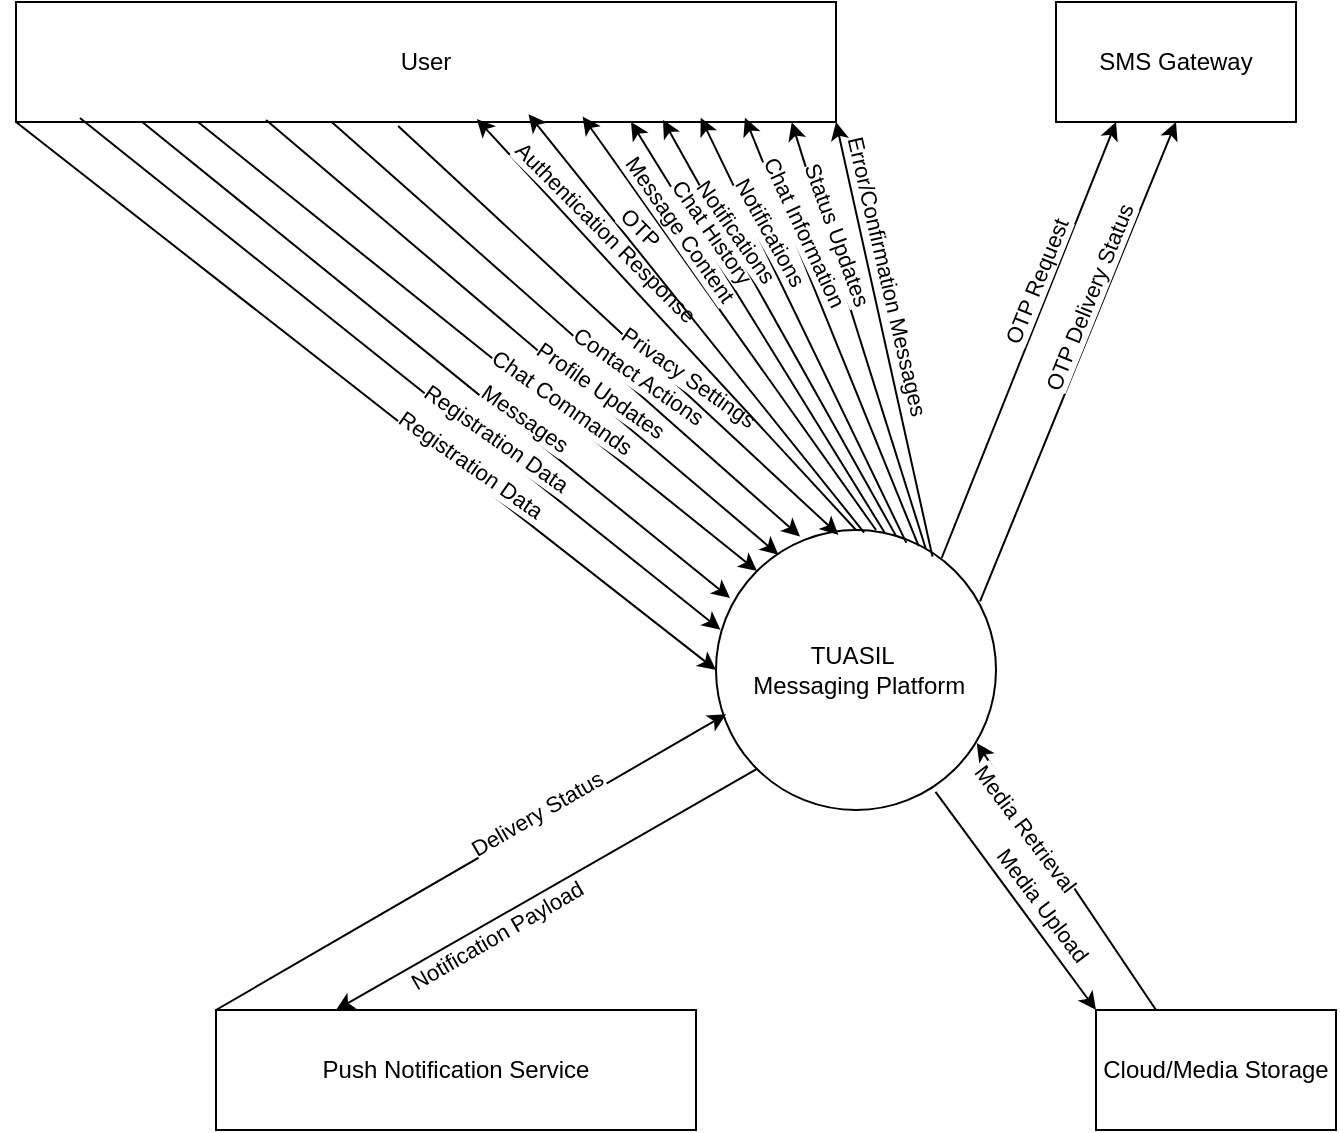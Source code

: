<mxfile version="24.7.8">
  <diagram name="Page-1" id="95qWo34e3Sq9E-LJp45c">
    <mxGraphModel dx="726" dy="1285" grid="1" gridSize="10" guides="1" tooltips="1" connect="1" arrows="1" fold="1" page="1" pageScale="1" pageWidth="850" pageHeight="1400" math="0" shadow="0">
      <root>
        <mxCell id="0" />
        <mxCell id="1" parent="0" />
        <mxCell id="cyR3_7C_HaAVnIswm08G-2" value="TUASIL&amp;nbsp;&lt;div&gt;&amp;nbsp;Messaging Platform&lt;/div&gt;" style="ellipse;whiteSpace=wrap;html=1;aspect=fixed;" vertex="1" parent="1">
          <mxGeometry x="450" y="300" width="140" height="140" as="geometry" />
        </mxCell>
        <mxCell id="cyR3_7C_HaAVnIswm08G-3" value="User" style="rounded=0;whiteSpace=wrap;html=1;" vertex="1" parent="1">
          <mxGeometry x="100" y="36" width="410" height="60" as="geometry" />
        </mxCell>
        <mxCell id="cyR3_7C_HaAVnIswm08G-4" value="SMS Gateway" style="rounded=0;whiteSpace=wrap;html=1;" vertex="1" parent="1">
          <mxGeometry x="620" y="36" width="120" height="60" as="geometry" />
        </mxCell>
        <mxCell id="cyR3_7C_HaAVnIswm08G-5" value="Push Notification Service" style="rounded=0;whiteSpace=wrap;html=1;" vertex="1" parent="1">
          <mxGeometry x="200" y="540" width="240" height="60" as="geometry" />
        </mxCell>
        <mxCell id="cyR3_7C_HaAVnIswm08G-6" value="Cloud/Media Storage" style="rounded=0;whiteSpace=wrap;html=1;" vertex="1" parent="1">
          <mxGeometry x="640" y="540" width="120" height="60" as="geometry" />
        </mxCell>
        <mxCell id="cyR3_7C_HaAVnIswm08G-10" value="" style="endArrow=classic;html=1;rounded=0;exitX=0;exitY=1;exitDx=0;exitDy=0;entryX=0;entryY=0.5;entryDx=0;entryDy=0;" edge="1" parent="1" source="cyR3_7C_HaAVnIswm08G-3" target="cyR3_7C_HaAVnIswm08G-2">
          <mxGeometry width="50" height="50" relative="1" as="geometry">
            <mxPoint x="320" y="380" as="sourcePoint" />
            <mxPoint x="370" y="330" as="targetPoint" />
          </mxGeometry>
        </mxCell>
        <mxCell id="cyR3_7C_HaAVnIswm08G-11" value="Registration Data" style="edgeLabel;html=1;align=center;verticalAlign=middle;resizable=0;points=[];rotation=35;" vertex="1" connectable="0" parent="cyR3_7C_HaAVnIswm08G-10">
          <mxGeometry x="0.275" y="6" relative="1" as="geometry">
            <mxPoint y="1" as="offset" />
          </mxGeometry>
        </mxCell>
        <mxCell id="cyR3_7C_HaAVnIswm08G-12" value="" style="endArrow=classic;html=1;rounded=0;exitX=0.078;exitY=0.967;exitDx=0;exitDy=0;entryX=0.016;entryY=0.356;entryDx=0;entryDy=0;entryPerimeter=0;exitPerimeter=0;" edge="1" parent="1" source="cyR3_7C_HaAVnIswm08G-3" target="cyR3_7C_HaAVnIswm08G-2">
          <mxGeometry width="50" height="50" relative="1" as="geometry">
            <mxPoint x="290" y="250" as="sourcePoint" />
            <mxPoint x="460" y="380" as="targetPoint" />
          </mxGeometry>
        </mxCell>
        <mxCell id="cyR3_7C_HaAVnIswm08G-13" value="Registration Data" style="edgeLabel;html=1;align=center;verticalAlign=middle;resizable=0;points=[];rotation=35;" vertex="1" connectable="0" parent="cyR3_7C_HaAVnIswm08G-12">
          <mxGeometry x="0.275" y="6" relative="1" as="geometry">
            <mxPoint y="1" as="offset" />
          </mxGeometry>
        </mxCell>
        <mxCell id="cyR3_7C_HaAVnIswm08G-14" value="" style="endArrow=classic;html=1;rounded=0;exitX=0.154;exitY=1;exitDx=0;exitDy=0;entryX=0.05;entryY=0.243;entryDx=0;entryDy=0;entryPerimeter=0;exitPerimeter=0;" edge="1" parent="1" source="cyR3_7C_HaAVnIswm08G-3" target="cyR3_7C_HaAVnIswm08G-2">
          <mxGeometry width="50" height="50" relative="1" as="geometry">
            <mxPoint x="244" y="218" as="sourcePoint" />
            <mxPoint x="462" y="360" as="targetPoint" />
          </mxGeometry>
        </mxCell>
        <mxCell id="cyR3_7C_HaAVnIswm08G-15" value="Messages" style="edgeLabel;html=1;align=center;verticalAlign=middle;resizable=0;points=[];rotation=35;" vertex="1" connectable="0" parent="cyR3_7C_HaAVnIswm08G-14">
          <mxGeometry x="0.275" y="6" relative="1" as="geometry">
            <mxPoint y="1" as="offset" />
          </mxGeometry>
        </mxCell>
        <mxCell id="cyR3_7C_HaAVnIswm08G-16" value="" style="endArrow=classic;html=1;rounded=0;exitX=0.222;exitY=1;exitDx=0;exitDy=0;entryX=0;entryY=0;entryDx=0;entryDy=0;exitPerimeter=0;" edge="1" parent="1" source="cyR3_7C_HaAVnIswm08G-3" target="cyR3_7C_HaAVnIswm08G-2">
          <mxGeometry width="50" height="50" relative="1" as="geometry">
            <mxPoint x="270" y="219" as="sourcePoint" />
            <mxPoint x="467" y="344" as="targetPoint" />
          </mxGeometry>
        </mxCell>
        <mxCell id="cyR3_7C_HaAVnIswm08G-17" value="Chat Commands" style="edgeLabel;html=1;align=center;verticalAlign=middle;resizable=0;points=[];rotation=35;" vertex="1" connectable="0" parent="cyR3_7C_HaAVnIswm08G-16">
          <mxGeometry x="0.275" y="6" relative="1" as="geometry">
            <mxPoint y="1" as="offset" />
          </mxGeometry>
        </mxCell>
        <mxCell id="cyR3_7C_HaAVnIswm08G-18" value="" style="endArrow=classic;html=1;rounded=0;exitX=0.305;exitY=0.983;exitDx=0;exitDy=0;entryX=0.223;entryY=0.088;entryDx=0;entryDy=0;exitPerimeter=0;entryPerimeter=0;" edge="1" parent="1" source="cyR3_7C_HaAVnIswm08G-3" target="cyR3_7C_HaAVnIswm08G-2">
          <mxGeometry width="50" height="50" relative="1" as="geometry">
            <mxPoint x="300" y="218" as="sourcePoint" />
            <mxPoint x="481" y="331" as="targetPoint" />
          </mxGeometry>
        </mxCell>
        <mxCell id="cyR3_7C_HaAVnIswm08G-19" value="Profile Updates" style="edgeLabel;html=1;align=center;verticalAlign=middle;resizable=0;points=[];rotation=35;" vertex="1" connectable="0" parent="cyR3_7C_HaAVnIswm08G-18">
          <mxGeometry x="0.275" y="6" relative="1" as="geometry">
            <mxPoint y="1" as="offset" />
          </mxGeometry>
        </mxCell>
        <mxCell id="cyR3_7C_HaAVnIswm08G-20" value="" style="endArrow=classic;html=1;rounded=0;exitX=0.385;exitY=1;exitDx=0;exitDy=0;entryX=0.3;entryY=0.023;entryDx=0;entryDy=0;exitPerimeter=0;entryPerimeter=0;" edge="1" parent="1" source="cyR3_7C_HaAVnIswm08G-3" target="cyR3_7C_HaAVnIswm08G-2">
          <mxGeometry width="50" height="50" relative="1" as="geometry">
            <mxPoint x="324" y="218" as="sourcePoint" />
            <mxPoint x="491" y="322" as="targetPoint" />
          </mxGeometry>
        </mxCell>
        <mxCell id="cyR3_7C_HaAVnIswm08G-21" value="Contact Actions" style="edgeLabel;html=1;align=center;verticalAlign=middle;resizable=0;points=[];rotation=35;" vertex="1" connectable="0" parent="cyR3_7C_HaAVnIswm08G-20">
          <mxGeometry x="0.275" y="6" relative="1" as="geometry">
            <mxPoint y="-1" as="offset" />
          </mxGeometry>
        </mxCell>
        <mxCell id="cyR3_7C_HaAVnIswm08G-22" value="" style="endArrow=classic;html=1;rounded=0;exitX=0.466;exitY=1.033;exitDx=0;exitDy=0;entryX=0.437;entryY=0.017;entryDx=0;entryDy=0;exitPerimeter=0;entryPerimeter=0;" edge="1" parent="1" source="cyR3_7C_HaAVnIswm08G-3" target="cyR3_7C_HaAVnIswm08G-2">
          <mxGeometry width="50" height="50" relative="1" as="geometry">
            <mxPoint x="349" y="218" as="sourcePoint" />
            <mxPoint x="502" y="313" as="targetPoint" />
          </mxGeometry>
        </mxCell>
        <mxCell id="cyR3_7C_HaAVnIswm08G-23" value="Privacy Settings" style="edgeLabel;html=1;align=center;verticalAlign=middle;resizable=0;points=[];rotation=35;" vertex="1" connectable="0" parent="cyR3_7C_HaAVnIswm08G-22">
          <mxGeometry x="0.275" y="6" relative="1" as="geometry">
            <mxPoint y="-1" as="offset" />
          </mxGeometry>
        </mxCell>
        <mxCell id="cyR3_7C_HaAVnIswm08G-24" value="" style="endArrow=classic;html=1;rounded=0;entryX=0.562;entryY=0.975;entryDx=0;entryDy=0;entryPerimeter=0;exitX=0.5;exitY=0;exitDx=0;exitDy=0;" edge="1" parent="1" source="cyR3_7C_HaAVnIswm08G-2" target="cyR3_7C_HaAVnIswm08G-3">
          <mxGeometry width="50" height="50" relative="1" as="geometry">
            <mxPoint x="510" y="270" as="sourcePoint" />
            <mxPoint x="628" y="292" as="targetPoint" />
          </mxGeometry>
        </mxCell>
        <mxCell id="cyR3_7C_HaAVnIswm08G-25" value="Authentication Response" style="edgeLabel;html=1;align=center;verticalAlign=middle;resizable=0;points=[];rotation=45;" vertex="1" connectable="0" parent="cyR3_7C_HaAVnIswm08G-24">
          <mxGeometry x="0.275" y="6" relative="1" as="geometry">
            <mxPoint y="-23" as="offset" />
          </mxGeometry>
        </mxCell>
        <mxCell id="cyR3_7C_HaAVnIswm08G-26" value="" style="endArrow=classic;html=1;rounded=0;entryX=0.625;entryY=0.935;entryDx=0;entryDy=0;entryPerimeter=0;exitX=0.529;exitY=0.009;exitDx=0;exitDy=0;exitPerimeter=0;" edge="1" parent="1" source="cyR3_7C_HaAVnIswm08G-2" target="cyR3_7C_HaAVnIswm08G-3">
          <mxGeometry width="50" height="50" relative="1" as="geometry">
            <mxPoint x="530" y="310" as="sourcePoint" />
            <mxPoint x="340" y="105" as="targetPoint" />
          </mxGeometry>
        </mxCell>
        <mxCell id="cyR3_7C_HaAVnIswm08G-27" value="OTP" style="edgeLabel;html=1;align=center;verticalAlign=middle;resizable=0;points=[];rotation=45;" vertex="1" connectable="0" parent="cyR3_7C_HaAVnIswm08G-26">
          <mxGeometry x="0.275" y="6" relative="1" as="geometry">
            <mxPoint y="-23" as="offset" />
          </mxGeometry>
        </mxCell>
        <mxCell id="cyR3_7C_HaAVnIswm08G-28" value="" style="endArrow=classic;html=1;rounded=0;entryX=0.691;entryY=0.955;entryDx=0;entryDy=0;entryPerimeter=0;" edge="1" parent="1" target="cyR3_7C_HaAVnIswm08G-3">
          <mxGeometry width="50" height="50" relative="1" as="geometry">
            <mxPoint x="530" y="300" as="sourcePoint" />
            <mxPoint x="366" y="102" as="targetPoint" />
          </mxGeometry>
        </mxCell>
        <mxCell id="cyR3_7C_HaAVnIswm08G-29" value="Message Content" style="edgeLabel;html=1;align=center;verticalAlign=middle;resizable=0;points=[];rotation=55;" vertex="1" connectable="0" parent="cyR3_7C_HaAVnIswm08G-28">
          <mxGeometry x="0.275" y="6" relative="1" as="geometry">
            <mxPoint y="-23" as="offset" />
          </mxGeometry>
        </mxCell>
        <mxCell id="cyR3_7C_HaAVnIswm08G-30" value="" style="endArrow=classic;html=1;rounded=0;entryX=0.75;entryY=1;entryDx=0;entryDy=0;exitX=0.602;exitY=0.009;exitDx=0;exitDy=0;exitPerimeter=0;" edge="1" parent="1" source="cyR3_7C_HaAVnIswm08G-2" target="cyR3_7C_HaAVnIswm08G-3">
          <mxGeometry width="50" height="50" relative="1" as="geometry">
            <mxPoint x="540" y="310" as="sourcePoint" />
            <mxPoint x="393" y="103" as="targetPoint" />
          </mxGeometry>
        </mxCell>
        <mxCell id="cyR3_7C_HaAVnIswm08G-31" value="Chat History" style="edgeLabel;html=1;align=center;verticalAlign=middle;resizable=0;points=[];rotation=55;" vertex="1" connectable="0" parent="cyR3_7C_HaAVnIswm08G-30">
          <mxGeometry x="0.275" y="6" relative="1" as="geometry">
            <mxPoint y="-23" as="offset" />
          </mxGeometry>
        </mxCell>
        <mxCell id="cyR3_7C_HaAVnIswm08G-32" value="" style="endArrow=classic;html=1;rounded=0;entryX=0.789;entryY=0.983;entryDx=0;entryDy=0;exitX=0.643;exitY=0.021;exitDx=0;exitDy=0;exitPerimeter=0;entryPerimeter=0;" edge="1" parent="1" source="cyR3_7C_HaAVnIswm08G-2" target="cyR3_7C_HaAVnIswm08G-3">
          <mxGeometry width="50" height="50" relative="1" as="geometry">
            <mxPoint x="544" y="311" as="sourcePoint" />
            <mxPoint x="418" y="106" as="targetPoint" />
          </mxGeometry>
        </mxCell>
        <mxCell id="cyR3_7C_HaAVnIswm08G-33" value="Notifications" style="edgeLabel;html=1;align=center;verticalAlign=middle;resizable=0;points=[];rotation=55;" vertex="1" connectable="0" parent="cyR3_7C_HaAVnIswm08G-32">
          <mxGeometry x="0.275" y="6" relative="1" as="geometry">
            <mxPoint y="-23" as="offset" />
          </mxGeometry>
        </mxCell>
        <mxCell id="cyR3_7C_HaAVnIswm08G-34" value="" style="endArrow=classic;html=1;rounded=0;entryX=0.835;entryY=0.964;entryDx=0;entryDy=0;exitX=0.68;exitY=0.046;exitDx=0;exitDy=0;exitPerimeter=0;entryPerimeter=0;" edge="1" parent="1" source="cyR3_7C_HaAVnIswm08G-2" target="cyR3_7C_HaAVnIswm08G-3">
          <mxGeometry width="50" height="50" relative="1" as="geometry">
            <mxPoint x="550" y="313" as="sourcePoint" />
            <mxPoint x="433" y="105" as="targetPoint" />
          </mxGeometry>
        </mxCell>
        <mxCell id="cyR3_7C_HaAVnIswm08G-35" value="Notifications" style="edgeLabel;html=1;align=center;verticalAlign=middle;resizable=0;points=[];rotation=61;" vertex="1" connectable="0" parent="cyR3_7C_HaAVnIswm08G-34">
          <mxGeometry x="0.275" y="6" relative="1" as="geometry">
            <mxPoint x="3" y="-23" as="offset" />
          </mxGeometry>
        </mxCell>
        <mxCell id="cyR3_7C_HaAVnIswm08G-36" value="" style="endArrow=classic;html=1;rounded=0;entryX=0.889;entryY=0.964;entryDx=0;entryDy=0;exitX=0.724;exitY=0.058;exitDx=0;exitDy=0;exitPerimeter=0;entryPerimeter=0;" edge="1" parent="1" source="cyR3_7C_HaAVnIswm08G-2" target="cyR3_7C_HaAVnIswm08G-3">
          <mxGeometry width="50" height="50" relative="1" as="geometry">
            <mxPoint x="555" y="316" as="sourcePoint" />
            <mxPoint x="452" y="104" as="targetPoint" />
          </mxGeometry>
        </mxCell>
        <mxCell id="cyR3_7C_HaAVnIswm08G-37" value="Chat Information" style="edgeLabel;html=1;align=center;verticalAlign=middle;resizable=0;points=[];rotation=65;" vertex="1" connectable="0" parent="cyR3_7C_HaAVnIswm08G-36">
          <mxGeometry x="0.275" y="6" relative="1" as="geometry">
            <mxPoint x="4" y="-23" as="offset" />
          </mxGeometry>
        </mxCell>
        <mxCell id="cyR3_7C_HaAVnIswm08G-38" value="" style="endArrow=classic;html=1;rounded=0;entryX=0.946;entryY=1.002;entryDx=0;entryDy=0;exitX=0.749;exitY=0.066;exitDx=0;exitDy=0;exitPerimeter=0;entryPerimeter=0;" edge="1" parent="1" source="cyR3_7C_HaAVnIswm08G-2" target="cyR3_7C_HaAVnIswm08G-3">
          <mxGeometry width="50" height="50" relative="1" as="geometry">
            <mxPoint x="561" y="318" as="sourcePoint" />
            <mxPoint x="474" y="104" as="targetPoint" />
          </mxGeometry>
        </mxCell>
        <mxCell id="cyR3_7C_HaAVnIswm08G-39" value="Status Updates" style="edgeLabel;html=1;align=center;verticalAlign=middle;resizable=0;points=[];rotation=70;" vertex="1" connectable="0" parent="cyR3_7C_HaAVnIswm08G-38">
          <mxGeometry x="0.275" y="6" relative="1" as="geometry">
            <mxPoint x="4" y="-23" as="offset" />
          </mxGeometry>
        </mxCell>
        <mxCell id="cyR3_7C_HaAVnIswm08G-40" value="" style="endArrow=classic;html=1;rounded=0;entryX=1;entryY=1;entryDx=0;entryDy=0;exitX=0.773;exitY=0.095;exitDx=0;exitDy=0;exitPerimeter=0;" edge="1" parent="1" source="cyR3_7C_HaAVnIswm08G-2" target="cyR3_7C_HaAVnIswm08G-3">
          <mxGeometry width="50" height="50" relative="1" as="geometry">
            <mxPoint x="565" y="319" as="sourcePoint" />
            <mxPoint x="498" y="106" as="targetPoint" />
          </mxGeometry>
        </mxCell>
        <mxCell id="cyR3_7C_HaAVnIswm08G-41" value="Error/Confirmation Messages" style="edgeLabel;html=1;align=center;verticalAlign=middle;resizable=0;points=[];rotation=77;" vertex="1" connectable="0" parent="cyR3_7C_HaAVnIswm08G-40">
          <mxGeometry x="0.275" y="6" relative="1" as="geometry">
            <mxPoint x="14" y="-3" as="offset" />
          </mxGeometry>
        </mxCell>
        <mxCell id="cyR3_7C_HaAVnIswm08G-42" value="" style="endArrow=classic;html=1;rounded=0;entryX=0.25;entryY=1;entryDx=0;entryDy=0;exitX=0.806;exitY=0.1;exitDx=0;exitDy=0;exitPerimeter=0;" edge="1" parent="1" source="cyR3_7C_HaAVnIswm08G-2" target="cyR3_7C_HaAVnIswm08G-4">
          <mxGeometry width="50" height="50" relative="1" as="geometry">
            <mxPoint x="568" y="323" as="sourcePoint" />
            <mxPoint x="520" y="106" as="targetPoint" />
          </mxGeometry>
        </mxCell>
        <mxCell id="cyR3_7C_HaAVnIswm08G-43" value="OTP Request" style="edgeLabel;html=1;align=center;verticalAlign=middle;resizable=0;points=[];rotation=-68;" vertex="1" connectable="0" parent="cyR3_7C_HaAVnIswm08G-42">
          <mxGeometry x="0.275" y="6" relative="1" as="geometry">
            <mxPoint x="-3" y="3" as="offset" />
          </mxGeometry>
        </mxCell>
        <mxCell id="cyR3_7C_HaAVnIswm08G-44" value="" style="endArrow=classic;html=1;rounded=0;entryX=0.5;entryY=1;entryDx=0;entryDy=0;exitX=0.943;exitY=0.255;exitDx=0;exitDy=0;exitPerimeter=0;" edge="1" parent="1" source="cyR3_7C_HaAVnIswm08G-2" target="cyR3_7C_HaAVnIswm08G-4">
          <mxGeometry width="50" height="50" relative="1" as="geometry">
            <mxPoint x="660" y="106" as="sourcePoint" />
            <mxPoint x="573" y="324" as="targetPoint" />
          </mxGeometry>
        </mxCell>
        <mxCell id="cyR3_7C_HaAVnIswm08G-45" value="OTP Delivery Status" style="edgeLabel;html=1;align=center;verticalAlign=middle;resizable=0;points=[];rotation=-68;" vertex="1" connectable="0" parent="cyR3_7C_HaAVnIswm08G-44">
          <mxGeometry x="0.275" y="6" relative="1" as="geometry">
            <mxPoint x="-3" y="3" as="offset" />
          </mxGeometry>
        </mxCell>
        <mxCell id="cyR3_7C_HaAVnIswm08G-46" value="" style="endArrow=classic;html=1;rounded=0;exitX=0;exitY=0;exitDx=0;exitDy=0;entryX=0.036;entryY=0.658;entryDx=0;entryDy=0;entryPerimeter=0;" edge="1" parent="1" source="cyR3_7C_HaAVnIswm08G-5" target="cyR3_7C_HaAVnIswm08G-2">
          <mxGeometry width="50" height="50" relative="1" as="geometry">
            <mxPoint x="110" y="106" as="sourcePoint" />
            <mxPoint x="460" y="380" as="targetPoint" />
          </mxGeometry>
        </mxCell>
        <mxCell id="cyR3_7C_HaAVnIswm08G-47" value="Delivery Status  " style="edgeLabel;html=1;align=center;verticalAlign=middle;resizable=0;points=[];rotation=-30;" vertex="1" connectable="0" parent="cyR3_7C_HaAVnIswm08G-46">
          <mxGeometry x="0.275" y="6" relative="1" as="geometry">
            <mxPoint y="1" as="offset" />
          </mxGeometry>
        </mxCell>
        <mxCell id="cyR3_7C_HaAVnIswm08G-48" value="" style="endArrow=classic;html=1;rounded=0;entryX=0.25;entryY=0;entryDx=0;entryDy=0;exitX=0;exitY=1;exitDx=0;exitDy=0;" edge="1" parent="1" source="cyR3_7C_HaAVnIswm08G-2" target="cyR3_7C_HaAVnIswm08G-5">
          <mxGeometry width="50" height="50" relative="1" as="geometry">
            <mxPoint x="460" y="470" as="sourcePoint" />
            <mxPoint x="465" y="402" as="targetPoint" />
          </mxGeometry>
        </mxCell>
        <mxCell id="cyR3_7C_HaAVnIswm08G-49" value="Notification Payload" style="edgeLabel;html=1;align=center;verticalAlign=middle;resizable=0;points=[];rotation=-30;" vertex="1" connectable="0" parent="cyR3_7C_HaAVnIswm08G-48">
          <mxGeometry x="0.275" y="6" relative="1" as="geometry">
            <mxPoint y="1" as="offset" />
          </mxGeometry>
        </mxCell>
        <mxCell id="cyR3_7C_HaAVnIswm08G-50" value="" style="endArrow=classic;html=1;rounded=0;entryX=0;entryY=0;entryDx=0;entryDy=0;exitX=0.784;exitY=0.935;exitDx=0;exitDy=0;exitPerimeter=0;" edge="1" parent="1" source="cyR3_7C_HaAVnIswm08G-2" target="cyR3_7C_HaAVnIswm08G-6">
          <mxGeometry width="50" height="50" relative="1" as="geometry">
            <mxPoint x="592" y="346" as="sourcePoint" />
            <mxPoint x="690" y="106" as="targetPoint" />
          </mxGeometry>
        </mxCell>
        <mxCell id="cyR3_7C_HaAVnIswm08G-51" value="Media Upload" style="edgeLabel;html=1;align=center;verticalAlign=middle;resizable=0;points=[];rotation=53;" vertex="1" connectable="0" parent="cyR3_7C_HaAVnIswm08G-50">
          <mxGeometry x="0.275" y="6" relative="1" as="geometry">
            <mxPoint x="-3" y="-10" as="offset" />
          </mxGeometry>
        </mxCell>
        <mxCell id="cyR3_7C_HaAVnIswm08G-52" value="" style="endArrow=classic;html=1;rounded=0;entryX=0.931;entryY=0.761;entryDx=0;entryDy=0;exitX=0.25;exitY=0;exitDx=0;exitDy=0;entryPerimeter=0;" edge="1" parent="1" source="cyR3_7C_HaAVnIswm08G-6" target="cyR3_7C_HaAVnIswm08G-2">
          <mxGeometry width="50" height="50" relative="1" as="geometry">
            <mxPoint x="650" y="550" as="sourcePoint" />
            <mxPoint x="570" y="441" as="targetPoint" />
          </mxGeometry>
        </mxCell>
        <mxCell id="cyR3_7C_HaAVnIswm08G-53" value="Media Retrieval" style="edgeLabel;html=1;align=center;verticalAlign=middle;resizable=0;points=[];rotation=53;" vertex="1" connectable="0" parent="cyR3_7C_HaAVnIswm08G-52">
          <mxGeometry x="0.275" y="6" relative="1" as="geometry">
            <mxPoint x="-3" y="-10" as="offset" />
          </mxGeometry>
        </mxCell>
      </root>
    </mxGraphModel>
  </diagram>
</mxfile>
